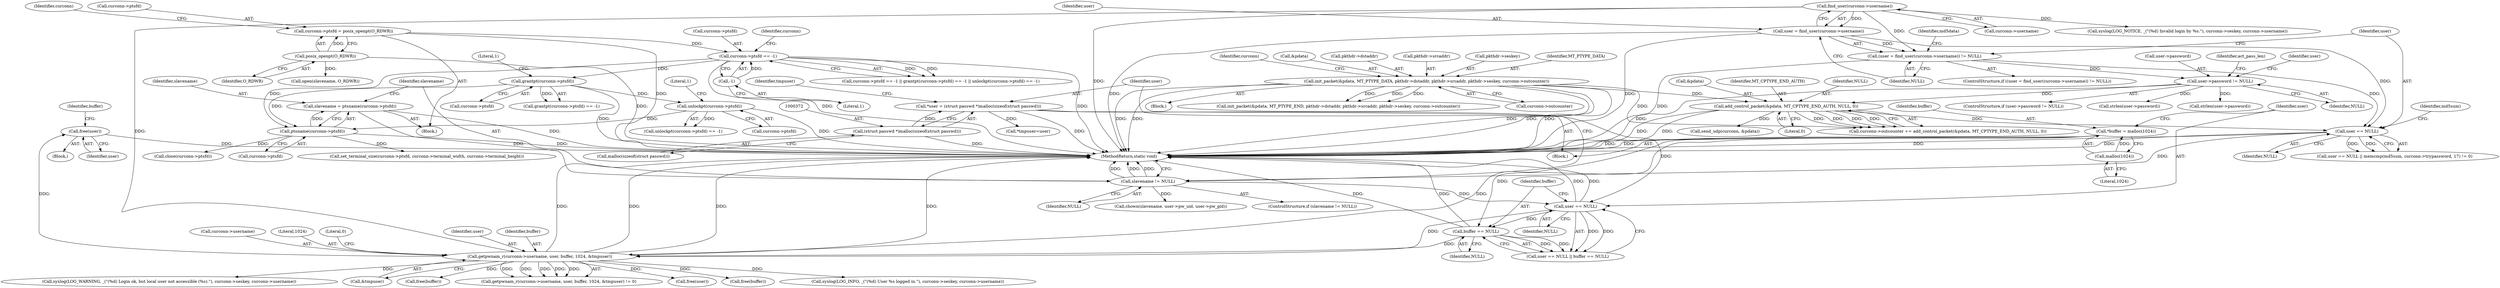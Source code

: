 digraph "0_MAC-Telnet_b69d11727d4f0f8cf719c79e3fb700f55ca03e9a_2@pointer" {
"1000435" [label="(Call,free(user))"];
"1000409" [label="(Call,getpwnam_r(curconn->username, user, buffer, 1024, &tmpuser))"];
"1000142" [label="(Call,find_user(curconn->username))"];
"1000387" [label="(Call,user == NULL)"];
"1000369" [label="(Call,*user = (struct passwd *)malloc(sizeof(struct passwd)))"];
"1000371" [label="(Call,(struct passwd *)malloc(sizeof(struct passwd)))"];
"1000362" [label="(Call,slavename != NULL)"];
"1000355" [label="(Call,slavename = ptsname(curconn->ptsfd))"];
"1000357" [label="(Call,ptsname(curconn->ptsfd))"];
"1000330" [label="(Call,grantpt(curconn->ptsfd))"];
"1000322" [label="(Call,curconn->ptsfd == -1)"];
"1000314" [label="(Call,curconn->ptsfd = posix_openpt(O_RDWR))"];
"1000318" [label="(Call,posix_openpt(O_RDWR))"];
"1000326" [label="(Call,-1)"];
"1000337" [label="(Call,unlockpt(curconn->ptsfd))"];
"1000276" [label="(Call,user == NULL)"];
"1000140" [label="(Call,user = find_user(curconn->username))"];
"1000256" [label="(Call,add_control_packet(&pdata, MT_CPTYPE_END_AUTH, NULL, 0))"];
"1000236" [label="(Call,init_packet(&pdata, MT_PTYPE_DATA, pkthdr->dstaddr, pkthdr->srcaddr, pkthdr->seskey, curconn->outcounter))"];
"1000158" [label="(Call,user->password != NULL)"];
"1000139" [label="(Call,(user = find_user(curconn->username)) != NULL)"];
"1000381" [label="(Call,*buffer = malloc(1024))"];
"1000383" [label="(Call,malloc(1024))"];
"1000390" [label="(Call,buffer == NULL)"];
"1000369" [label="(Call,*user = (struct passwd *)malloc(sizeof(struct passwd)))"];
"1000371" [label="(Call,(struct passwd *)malloc(sizeof(struct passwd)))"];
"1000143" [label="(Call,curconn->username)"];
"1000420" [label="(Call,syslog(LOG_WARNING, _(\"(%d) Login ok, but local user not accessible (%s).\"), curconn->seskey, curconn->username))"];
"1000261" [label="(Literal,0)"];
"1000705" [label="(MethodReturn,static void)"];
"1000278" [label="(Identifier,NULL)"];
"1000389" [label="(Identifier,NULL)"];
"1000336" [label="(Call,unlockpt(curconn->ptsfd) == -1)"];
"1000166" [label="(Identifier,user)"];
"1000324" [label="(Identifier,curconn)"];
"1000281" [label="(Identifier,md5sum)"];
"1000315" [label="(Call,curconn->ptsfd)"];
"1000147" [label="(Block,)"];
"1000642" [label="(Call,init_packet(&pdata, MT_PTYPE_END, pkthdr->dstaddr, pkthdr->srcaddr, pkthdr->seskey, curconn->outcounter))"];
"1000386" [label="(Call,user == NULL || buffer == NULL)"];
"1000314" [label="(Call,curconn->ptsfd = posix_openpt(O_RDWR))"];
"1000335" [label="(Literal,1)"];
"1000322" [label="(Call,curconn->ptsfd == -1)"];
"1000140" [label="(Call,user = find_user(curconn->username))"];
"1000243" [label="(Call,pkthdr->srcaddr)"];
"1000146" [label="(Identifier,NULL)"];
"1000318" [label="(Call,posix_openpt(O_RDWR))"];
"1000236" [label="(Call,init_packet(&pdata, MT_PTYPE_DATA, pkthdr->dstaddr, pkthdr->srcaddr, pkthdr->seskey, curconn->outcounter))"];
"1000342" [label="(Literal,1)"];
"1000252" [label="(Call,curconn->outcounter += add_control_packet(&pdata, MT_CPTYPE_END_AUTH, NULL, 0))"];
"1000377" [label="(Call,*tmpuser=user)"];
"1000419" [label="(Block,)"];
"1000390" [label="(Call,buffer == NULL)"];
"1000365" [label="(Block,)"];
"1000337" [label="(Call,unlockpt(curconn->ptsfd))"];
"1000545" [label="(Call,close(curconn->ptsfd))"];
"1000383" [label="(Call,malloc(1024))"];
"1000384" [label="(Literal,1024)"];
"1000410" [label="(Call,curconn->username)"];
"1000260" [label="(Identifier,NULL)"];
"1000435" [label="(Call,free(user))"];
"1000416" [label="(Call,&tmpuser)"];
"1000330" [label="(Call,grantpt(curconn->ptsfd))"];
"1000159" [label="(Call,user->password)"];
"1000684" [label="(Call,free(buffer))"];
"1000162" [label="(Identifier,NULL)"];
"1000415" [label="(Literal,1024)"];
"1000257" [label="(Call,&pdata)"];
"1000388" [label="(Identifier,user)"];
"1000408" [label="(Call,getpwnam_r(curconn->username, user, buffer, 1024, &tmpuser) != 0)"];
"1000409" [label="(Call,getpwnam_r(curconn->username, user, buffer, 1024, &tmpuser))"];
"1000381" [label="(Call,*buffer = malloc(1024))"];
"1000262" [label="(Call,send_udp(curconn, &pdata))"];
"1000130" [label="(Block,)"];
"1000288" [label="(Call,syslog(LOG_NOTICE, _(\"(%d) Invalid login by %s.\"), curconn->seskey, curconn->username))"];
"1000370" [label="(Identifier,user)"];
"1000277" [label="(Identifier,user)"];
"1000157" [label="(ControlStructure,if (user->password != NULL))"];
"1000438" [label="(Identifier,buffer)"];
"1000150" [label="(Identifier,md5data)"];
"1000682" [label="(Call,free(user))"];
"1000276" [label="(Call,user == NULL)"];
"1000392" [label="(Identifier,NULL)"];
"1000323" [label="(Call,curconn->ptsfd)"];
"1000249" [label="(Call,curconn->outcounter)"];
"1000174" [label="(Call,strlen(user->password))"];
"1000327" [label="(Literal,1)"];
"1000141" [label="(Identifier,user)"];
"1000452" [label="(Call,open(slavename, O_RDWR))"];
"1000440" [label="(Call,chown(slavename, user->pw_uid, user->pw_gid))"];
"1000378" [label="(Identifier,tmpuser)"];
"1000173" [label="(Identifier,act_pass_len)"];
"1000361" [label="(ControlStructure,if (slavename != NULL))"];
"1000391" [label="(Identifier,buffer)"];
"1000364" [label="(Identifier,NULL)"];
"1000246" [label="(Call,pkthdr->seskey)"];
"1000158" [label="(Call,user->password != NULL)"];
"1000321" [label="(Call,curconn->ptsfd == -1 || grantpt(curconn->ptsfd) == -1 || unlockpt(curconn->ptsfd) == -1)"];
"1000373" [label="(Call,malloc(sizeof(struct passwd)))"];
"1000139" [label="(Call,(user = find_user(curconn->username)) != NULL)"];
"1000319" [label="(Identifier,O_RDWR)"];
"1000387" [label="(Call,user == NULL)"];
"1000326" [label="(Call,-1)"];
"1000331" [label="(Call,curconn->ptsfd)"];
"1000357" [label="(Call,ptsname(curconn->ptsfd))"];
"1000418" [label="(Literal,0)"];
"1000437" [label="(Call,free(buffer))"];
"1000363" [label="(Identifier,slavename)"];
"1000239" [label="(Identifier,MT_PTYPE_DATA)"];
"1000413" [label="(Identifier,user)"];
"1000275" [label="(Call,user == NULL || memcmp(md5sum, curconn->trypassword, 17) != 0)"];
"1000142" [label="(Call,find_user(curconn->username))"];
"1000382" [label="(Identifier,buffer)"];
"1000338" [label="(Call,curconn->ptsfd)"];
"1000414" [label="(Identifier,buffer)"];
"1000254" [label="(Identifier,curconn)"];
"1000362" [label="(Call,slavename != NULL)"];
"1000358" [label="(Call,curconn->ptsfd)"];
"1000355" [label="(Call,slavename = ptsname(curconn->ptsfd))"];
"1000237" [label="(Call,&pdata)"];
"1000329" [label="(Call,grantpt(curconn->ptsfd) == -1)"];
"1000332" [label="(Identifier,curconn)"];
"1000168" [label="(Call,strlen(user->password))"];
"1000138" [label="(ControlStructure,if ((user = find_user(curconn->username)) != NULL))"];
"1000256" [label="(Call,add_control_packet(&pdata, MT_CPTYPE_END_AUTH, NULL, 0))"];
"1000259" [label="(Identifier,MT_CPTYPE_END_AUTH)"];
"1000488" [label="(Call,syslog(LOG_INFO, _(\"(%d) User %s logged in.\"), curconn->seskey, curconn->username))"];
"1000356" [label="(Identifier,slavename)"];
"1000436" [label="(Identifier,user)"];
"1000240" [label="(Call,pkthdr->dstaddr)"];
"1000695" [label="(Call,set_terminal_size(curconn->ptsfd, curconn->terminal_width, curconn->terminal_height))"];
"1000435" -> "1000419"  [label="AST: "];
"1000435" -> "1000436"  [label="CFG: "];
"1000436" -> "1000435"  [label="AST: "];
"1000438" -> "1000435"  [label="CFG: "];
"1000435" -> "1000705"  [label="DDG: "];
"1000409" -> "1000435"  [label="DDG: "];
"1000409" -> "1000408"  [label="AST: "];
"1000409" -> "1000416"  [label="CFG: "];
"1000410" -> "1000409"  [label="AST: "];
"1000413" -> "1000409"  [label="AST: "];
"1000414" -> "1000409"  [label="AST: "];
"1000415" -> "1000409"  [label="AST: "];
"1000416" -> "1000409"  [label="AST: "];
"1000418" -> "1000409"  [label="CFG: "];
"1000409" -> "1000705"  [label="DDG: "];
"1000409" -> "1000705"  [label="DDG: "];
"1000409" -> "1000705"  [label="DDG: "];
"1000409" -> "1000705"  [label="DDG: "];
"1000409" -> "1000408"  [label="DDG: "];
"1000409" -> "1000408"  [label="DDG: "];
"1000409" -> "1000408"  [label="DDG: "];
"1000409" -> "1000408"  [label="DDG: "];
"1000409" -> "1000408"  [label="DDG: "];
"1000142" -> "1000409"  [label="DDG: "];
"1000387" -> "1000409"  [label="DDG: "];
"1000381" -> "1000409"  [label="DDG: "];
"1000390" -> "1000409"  [label="DDG: "];
"1000409" -> "1000420"  [label="DDG: "];
"1000409" -> "1000437"  [label="DDG: "];
"1000409" -> "1000488"  [label="DDG: "];
"1000409" -> "1000682"  [label="DDG: "];
"1000409" -> "1000684"  [label="DDG: "];
"1000142" -> "1000140"  [label="AST: "];
"1000142" -> "1000143"  [label="CFG: "];
"1000143" -> "1000142"  [label="AST: "];
"1000140" -> "1000142"  [label="CFG: "];
"1000142" -> "1000705"  [label="DDG: "];
"1000142" -> "1000139"  [label="DDG: "];
"1000142" -> "1000140"  [label="DDG: "];
"1000142" -> "1000288"  [label="DDG: "];
"1000387" -> "1000386"  [label="AST: "];
"1000387" -> "1000389"  [label="CFG: "];
"1000388" -> "1000387"  [label="AST: "];
"1000389" -> "1000387"  [label="AST: "];
"1000391" -> "1000387"  [label="CFG: "];
"1000386" -> "1000387"  [label="CFG: "];
"1000387" -> "1000705"  [label="DDG: "];
"1000387" -> "1000705"  [label="DDG: "];
"1000387" -> "1000386"  [label="DDG: "];
"1000387" -> "1000386"  [label="DDG: "];
"1000369" -> "1000387"  [label="DDG: "];
"1000362" -> "1000387"  [label="DDG: "];
"1000387" -> "1000390"  [label="DDG: "];
"1000369" -> "1000365"  [label="AST: "];
"1000369" -> "1000371"  [label="CFG: "];
"1000370" -> "1000369"  [label="AST: "];
"1000371" -> "1000369"  [label="AST: "];
"1000378" -> "1000369"  [label="CFG: "];
"1000369" -> "1000705"  [label="DDG: "];
"1000371" -> "1000369"  [label="DDG: "];
"1000369" -> "1000377"  [label="DDG: "];
"1000371" -> "1000373"  [label="CFG: "];
"1000372" -> "1000371"  [label="AST: "];
"1000373" -> "1000371"  [label="AST: "];
"1000371" -> "1000705"  [label="DDG: "];
"1000362" -> "1000361"  [label="AST: "];
"1000362" -> "1000364"  [label="CFG: "];
"1000363" -> "1000362"  [label="AST: "];
"1000364" -> "1000362"  [label="AST: "];
"1000370" -> "1000362"  [label="CFG: "];
"1000705" -> "1000362"  [label="CFG: "];
"1000362" -> "1000705"  [label="DDG: "];
"1000362" -> "1000705"  [label="DDG: "];
"1000362" -> "1000705"  [label="DDG: "];
"1000355" -> "1000362"  [label="DDG: "];
"1000276" -> "1000362"  [label="DDG: "];
"1000362" -> "1000440"  [label="DDG: "];
"1000355" -> "1000130"  [label="AST: "];
"1000355" -> "1000357"  [label="CFG: "];
"1000356" -> "1000355"  [label="AST: "];
"1000357" -> "1000355"  [label="AST: "];
"1000363" -> "1000355"  [label="CFG: "];
"1000355" -> "1000705"  [label="DDG: "];
"1000357" -> "1000355"  [label="DDG: "];
"1000357" -> "1000358"  [label="CFG: "];
"1000358" -> "1000357"  [label="AST: "];
"1000357" -> "1000705"  [label="DDG: "];
"1000330" -> "1000357"  [label="DDG: "];
"1000337" -> "1000357"  [label="DDG: "];
"1000322" -> "1000357"  [label="DDG: "];
"1000357" -> "1000545"  [label="DDG: "];
"1000357" -> "1000695"  [label="DDG: "];
"1000330" -> "1000329"  [label="AST: "];
"1000330" -> "1000331"  [label="CFG: "];
"1000331" -> "1000330"  [label="AST: "];
"1000335" -> "1000330"  [label="CFG: "];
"1000330" -> "1000705"  [label="DDG: "];
"1000330" -> "1000329"  [label="DDG: "];
"1000322" -> "1000330"  [label="DDG: "];
"1000330" -> "1000337"  [label="DDG: "];
"1000322" -> "1000321"  [label="AST: "];
"1000322" -> "1000326"  [label="CFG: "];
"1000323" -> "1000322"  [label="AST: "];
"1000326" -> "1000322"  [label="AST: "];
"1000332" -> "1000322"  [label="CFG: "];
"1000321" -> "1000322"  [label="CFG: "];
"1000322" -> "1000705"  [label="DDG: "];
"1000322" -> "1000705"  [label="DDG: "];
"1000322" -> "1000321"  [label="DDG: "];
"1000322" -> "1000321"  [label="DDG: "];
"1000314" -> "1000322"  [label="DDG: "];
"1000326" -> "1000322"  [label="DDG: "];
"1000314" -> "1000130"  [label="AST: "];
"1000314" -> "1000318"  [label="CFG: "];
"1000315" -> "1000314"  [label="AST: "];
"1000318" -> "1000314"  [label="AST: "];
"1000324" -> "1000314"  [label="CFG: "];
"1000314" -> "1000705"  [label="DDG: "];
"1000318" -> "1000314"  [label="DDG: "];
"1000318" -> "1000319"  [label="CFG: "];
"1000319" -> "1000318"  [label="AST: "];
"1000318" -> "1000705"  [label="DDG: "];
"1000318" -> "1000452"  [label="DDG: "];
"1000326" -> "1000327"  [label="CFG: "];
"1000327" -> "1000326"  [label="AST: "];
"1000337" -> "1000336"  [label="AST: "];
"1000337" -> "1000338"  [label="CFG: "];
"1000338" -> "1000337"  [label="AST: "];
"1000342" -> "1000337"  [label="CFG: "];
"1000337" -> "1000705"  [label="DDG: "];
"1000337" -> "1000336"  [label="DDG: "];
"1000276" -> "1000275"  [label="AST: "];
"1000276" -> "1000278"  [label="CFG: "];
"1000277" -> "1000276"  [label="AST: "];
"1000278" -> "1000276"  [label="AST: "];
"1000281" -> "1000276"  [label="CFG: "];
"1000275" -> "1000276"  [label="CFG: "];
"1000276" -> "1000705"  [label="DDG: "];
"1000276" -> "1000705"  [label="DDG: "];
"1000276" -> "1000275"  [label="DDG: "];
"1000276" -> "1000275"  [label="DDG: "];
"1000140" -> "1000276"  [label="DDG: "];
"1000256" -> "1000276"  [label="DDG: "];
"1000139" -> "1000276"  [label="DDG: "];
"1000140" -> "1000139"  [label="AST: "];
"1000141" -> "1000140"  [label="AST: "];
"1000146" -> "1000140"  [label="CFG: "];
"1000140" -> "1000705"  [label="DDG: "];
"1000140" -> "1000705"  [label="DDG: "];
"1000140" -> "1000139"  [label="DDG: "];
"1000256" -> "1000252"  [label="AST: "];
"1000256" -> "1000261"  [label="CFG: "];
"1000257" -> "1000256"  [label="AST: "];
"1000259" -> "1000256"  [label="AST: "];
"1000260" -> "1000256"  [label="AST: "];
"1000261" -> "1000256"  [label="AST: "];
"1000252" -> "1000256"  [label="CFG: "];
"1000256" -> "1000705"  [label="DDG: "];
"1000256" -> "1000705"  [label="DDG: "];
"1000256" -> "1000252"  [label="DDG: "];
"1000256" -> "1000252"  [label="DDG: "];
"1000256" -> "1000252"  [label="DDG: "];
"1000256" -> "1000252"  [label="DDG: "];
"1000236" -> "1000256"  [label="DDG: "];
"1000158" -> "1000256"  [label="DDG: "];
"1000256" -> "1000262"  [label="DDG: "];
"1000236" -> "1000147"  [label="AST: "];
"1000236" -> "1000249"  [label="CFG: "];
"1000237" -> "1000236"  [label="AST: "];
"1000239" -> "1000236"  [label="AST: "];
"1000240" -> "1000236"  [label="AST: "];
"1000243" -> "1000236"  [label="AST: "];
"1000246" -> "1000236"  [label="AST: "];
"1000249" -> "1000236"  [label="AST: "];
"1000254" -> "1000236"  [label="CFG: "];
"1000236" -> "1000705"  [label="DDG: "];
"1000236" -> "1000705"  [label="DDG: "];
"1000236" -> "1000705"  [label="DDG: "];
"1000236" -> "1000705"  [label="DDG: "];
"1000236" -> "1000705"  [label="DDG: "];
"1000236" -> "1000252"  [label="DDG: "];
"1000236" -> "1000642"  [label="DDG: "];
"1000236" -> "1000642"  [label="DDG: "];
"1000236" -> "1000642"  [label="DDG: "];
"1000158" -> "1000157"  [label="AST: "];
"1000158" -> "1000162"  [label="CFG: "];
"1000159" -> "1000158"  [label="AST: "];
"1000162" -> "1000158"  [label="AST: "];
"1000166" -> "1000158"  [label="CFG: "];
"1000173" -> "1000158"  [label="CFG: "];
"1000158" -> "1000705"  [label="DDG: "];
"1000139" -> "1000158"  [label="DDG: "];
"1000158" -> "1000168"  [label="DDG: "];
"1000158" -> "1000174"  [label="DDG: "];
"1000139" -> "1000138"  [label="AST: "];
"1000139" -> "1000146"  [label="CFG: "];
"1000146" -> "1000139"  [label="AST: "];
"1000150" -> "1000139"  [label="CFG: "];
"1000277" -> "1000139"  [label="CFG: "];
"1000139" -> "1000705"  [label="DDG: "];
"1000381" -> "1000365"  [label="AST: "];
"1000381" -> "1000383"  [label="CFG: "];
"1000382" -> "1000381"  [label="AST: "];
"1000383" -> "1000381"  [label="AST: "];
"1000388" -> "1000381"  [label="CFG: "];
"1000381" -> "1000705"  [label="DDG: "];
"1000381" -> "1000705"  [label="DDG: "];
"1000383" -> "1000381"  [label="DDG: "];
"1000381" -> "1000390"  [label="DDG: "];
"1000383" -> "1000384"  [label="CFG: "];
"1000384" -> "1000383"  [label="AST: "];
"1000390" -> "1000386"  [label="AST: "];
"1000390" -> "1000392"  [label="CFG: "];
"1000391" -> "1000390"  [label="AST: "];
"1000392" -> "1000390"  [label="AST: "];
"1000386" -> "1000390"  [label="CFG: "];
"1000390" -> "1000705"  [label="DDG: "];
"1000390" -> "1000705"  [label="DDG: "];
"1000390" -> "1000386"  [label="DDG: "];
"1000390" -> "1000386"  [label="DDG: "];
}
